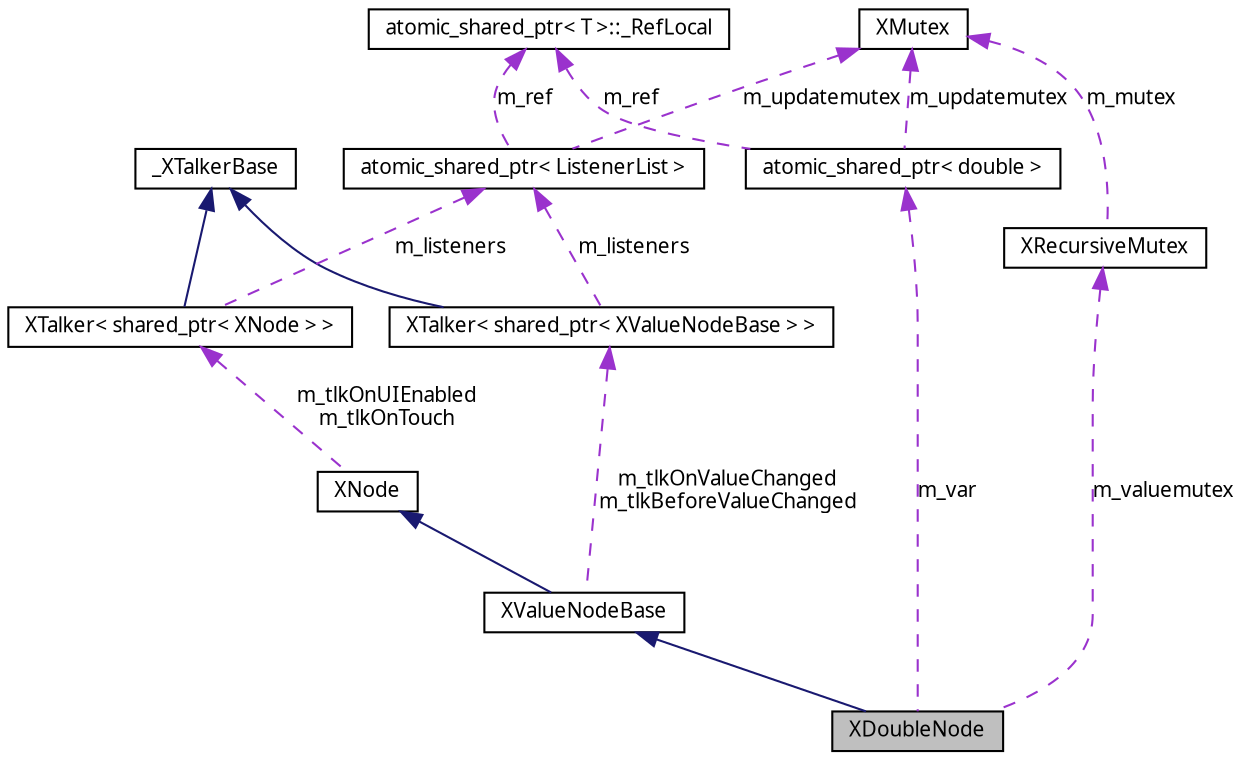 digraph G
{
  edge [fontname="FreeSans.ttf",fontsize=10,labelfontname="FreeSans.ttf",labelfontsize=10];
  node [fontname="FreeSans.ttf",fontsize=10,shape=record];
  Node1 [label="XDoubleNode",height=0.2,width=0.4,color="black", fillcolor="grey75", style="filled" fontcolor="black"];
  Node2 -> Node1 [dir=back,color="midnightblue",fontsize=10,style="solid",fontname="FreeSans.ttf"];
  Node2 [label="XValueNodeBase",height=0.2,width=0.4,color="black", fillcolor="white", style="filled",URL="$class_x_value_node_base.html"];
  Node3 -> Node2 [dir=back,color="midnightblue",fontsize=10,style="solid",fontname="FreeSans.ttf"];
  Node3 [label="XNode",height=0.2,width=0.4,color="black", fillcolor="white", style="filled",URL="$class_x_node.html"];
  Node4 -> Node3 [dir=back,color="darkorchid3",fontsize=10,style="dashed",label="m_tlkOnUIEnabled\nm_tlkOnTouch",fontname="FreeSans.ttf"];
  Node4 [label="XTalker\< shared_ptr\< XNode \> \>",height=0.2,width=0.4,color="black", fillcolor="white", style="filled",URL="$class_x_talker.html"];
  Node5 -> Node4 [dir=back,color="midnightblue",fontsize=10,style="solid",fontname="FreeSans.ttf"];
  Node5 [label="_XTalkerBase",height=0.2,width=0.4,color="black", fillcolor="white", style="filled",URL="$class___x_talker_base.html"];
  Node6 -> Node4 [dir=back,color="darkorchid3",fontsize=10,style="dashed",label="m_listeners",fontname="FreeSans.ttf"];
  Node6 [label="atomic_shared_ptr\< ListenerList \>",height=0.2,width=0.4,color="black", fillcolor="white", style="filled",URL="$classatomic__shared__ptr.html"];
  Node7 -> Node6 [dir=back,color="darkorchid3",fontsize=10,style="dashed",label="m_ref",fontname="FreeSans.ttf"];
  Node7 [label="atomic_shared_ptr\< T \>::_RefLocal",height=0.2,width=0.4,color="black", fillcolor="white", style="filled",URL="$structatomic__shared__ptr_1_1___ref_local.html"];
  Node8 -> Node6 [dir=back,color="darkorchid3",fontsize=10,style="dashed",label="m_updatemutex",fontname="FreeSans.ttf"];
  Node8 [label="XMutex",height=0.2,width=0.4,color="black", fillcolor="white", style="filled",URL="$class_x_mutex.html"];
  Node9 -> Node2 [dir=back,color="darkorchid3",fontsize=10,style="dashed",label="m_tlkOnValueChanged\nm_tlkBeforeValueChanged",fontname="FreeSans.ttf"];
  Node9 [label="XTalker\< shared_ptr\< XValueNodeBase \> \>",height=0.2,width=0.4,color="black", fillcolor="white", style="filled",URL="$class_x_talker.html"];
  Node5 -> Node9 [dir=back,color="midnightblue",fontsize=10,style="solid",fontname="FreeSans.ttf"];
  Node6 -> Node9 [dir=back,color="darkorchid3",fontsize=10,style="dashed",label="m_listeners",fontname="FreeSans.ttf"];
  Node10 -> Node1 [dir=back,color="darkorchid3",fontsize=10,style="dashed",label="m_var",fontname="FreeSans.ttf"];
  Node10 [label="atomic_shared_ptr\< double \>",height=0.2,width=0.4,color="black", fillcolor="white", style="filled",URL="$classatomic__shared__ptr.html"];
  Node7 -> Node10 [dir=back,color="darkorchid3",fontsize=10,style="dashed",label="m_ref",fontname="FreeSans.ttf"];
  Node8 -> Node10 [dir=back,color="darkorchid3",fontsize=10,style="dashed",label="m_updatemutex",fontname="FreeSans.ttf"];
  Node11 -> Node1 [dir=back,color="darkorchid3",fontsize=10,style="dashed",label="m_valuemutex",fontname="FreeSans.ttf"];
  Node11 [label="XRecursiveMutex",height=0.2,width=0.4,color="black", fillcolor="white", style="filled",URL="$class_x_recursive_mutex.html"];
  Node8 -> Node11 [dir=back,color="darkorchid3",fontsize=10,style="dashed",label="m_mutex",fontname="FreeSans.ttf"];
}

